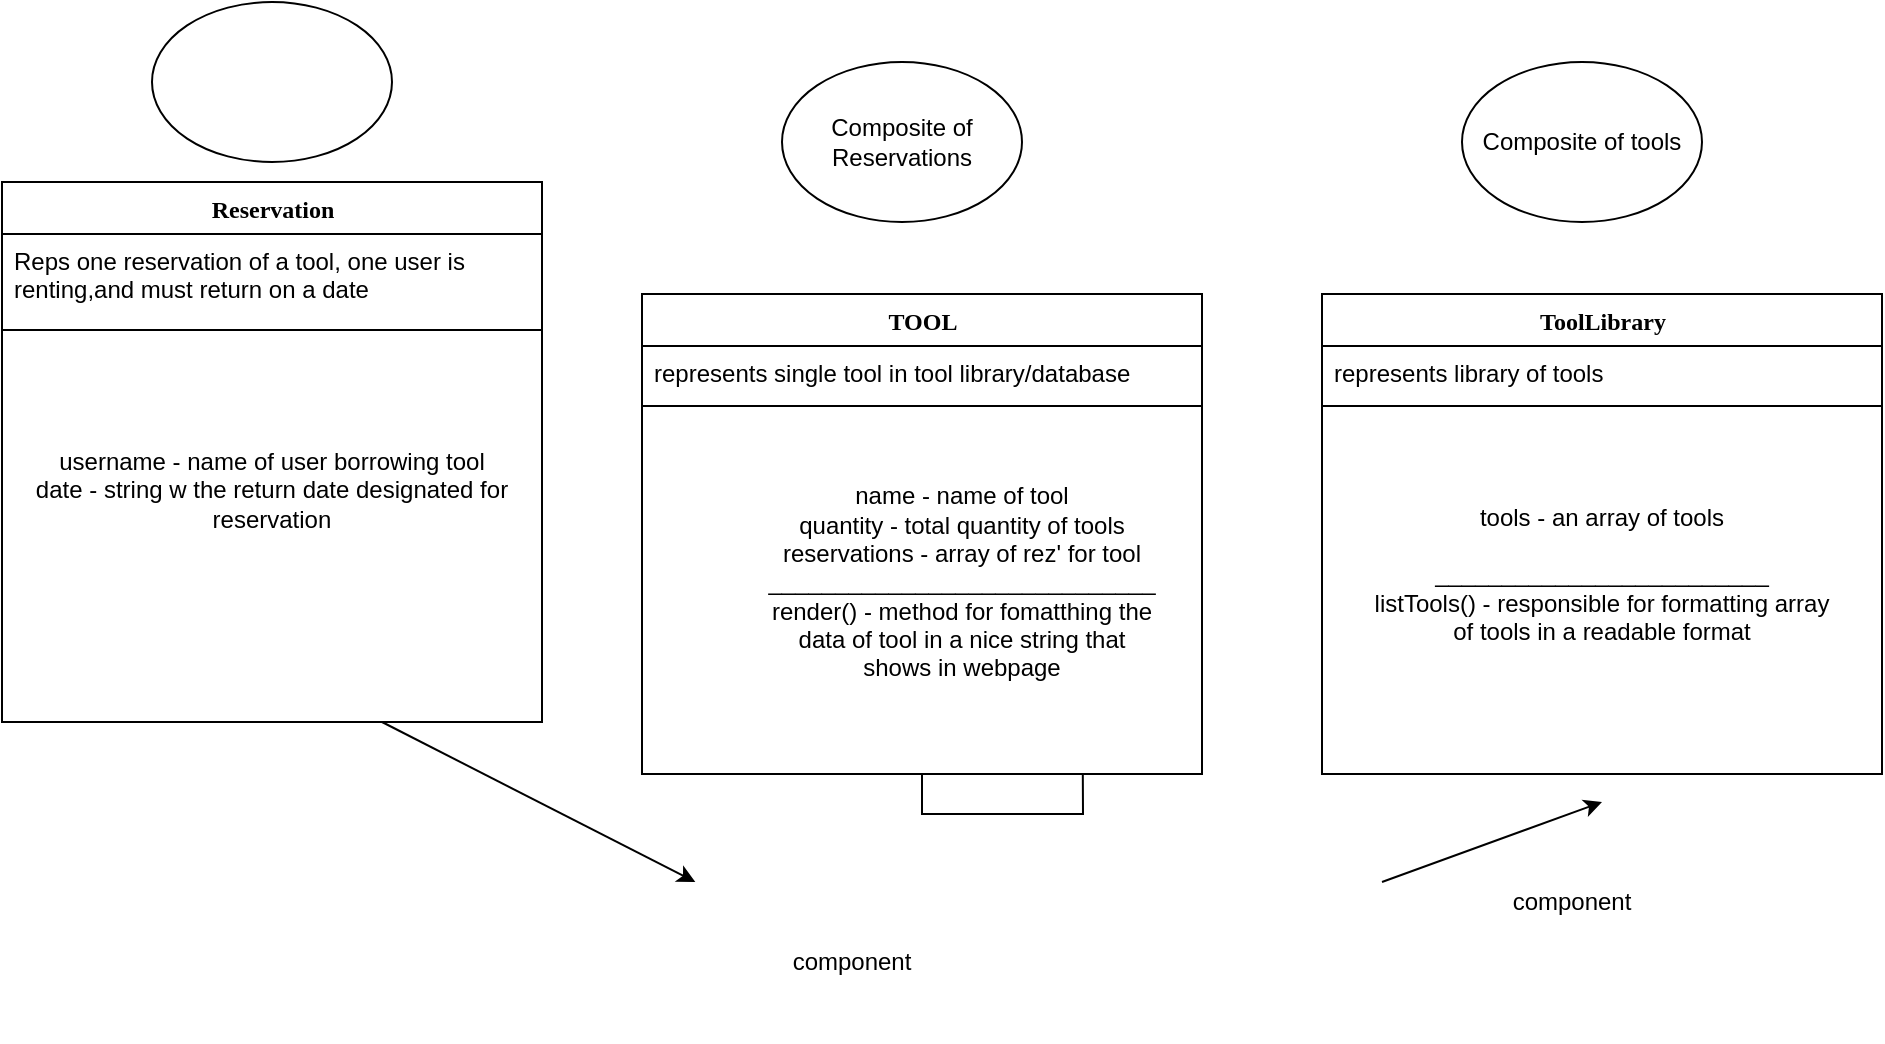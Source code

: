 <mxfile version="14.6.6" type="github">
  <diagram name="Page-1" id="6133507b-19e7-1e82-6fc7-422aa6c4b21f">
    <mxGraphModel dx="1426" dy="670" grid="1" gridSize="10" guides="1" tooltips="1" connect="1" arrows="1" fold="1" page="1" pageScale="1" pageWidth="1100" pageHeight="850" background="none" math="0" shadow="0">
      <root>
        <mxCell id="0" />
        <mxCell id="1" parent="0" />
        <mxCell id="b94bc138ca980ef-13" style="edgeStyle=orthogonalEdgeStyle;rounded=0;html=1;dashed=1;labelBackgroundColor=none;startArrow=none;startFill=0;startSize=8;endArrow=open;endFill=0;endSize=16;fontFamily=Verdana;fontSize=12;" parent="1" source="235556782a83e6d0-1" edge="1">
          <mxGeometry relative="1" as="geometry">
            <Array as="points">
              <mxPoint x="115" y="260" />
              <mxPoint x="240" y="260" />
            </Array>
            <mxPoint x="240" y="336" as="targetPoint" />
          </mxGeometry>
        </mxCell>
        <mxCell id="235556782a83e6d0-1" value="Reservation" style="swimlane;html=1;fontStyle=1;align=center;verticalAlign=top;childLayout=stackLayout;horizontal=1;startSize=26;horizontalStack=0;resizeParent=1;resizeLast=0;collapsible=1;marginBottom=0;swimlaneFillColor=#ffffff;rounded=0;shadow=0;comic=0;labelBackgroundColor=none;strokeWidth=1;fillColor=none;fontFamily=Verdana;fontSize=12" parent="1" vertex="1">
          <mxGeometry x="30" y="110" width="270" height="270" as="geometry" />
        </mxCell>
        <mxCell id="235556782a83e6d0-2" value="Reps one reservation of a tool, one user is renting,and must return on a date " style="text;html=1;strokeColor=none;fillColor=none;align=left;verticalAlign=top;spacingLeft=4;spacingRight=4;whiteSpace=wrap;overflow=hidden;rotatable=0;points=[[0,0.5],[1,0.5]];portConstraint=eastwest;" parent="235556782a83e6d0-1" vertex="1">
          <mxGeometry y="26" width="270" height="44" as="geometry" />
        </mxCell>
        <mxCell id="235556782a83e6d0-6" value="" style="line;html=1;strokeWidth=1;fillColor=none;align=left;verticalAlign=middle;spacingTop=-1;spacingLeft=3;spacingRight=3;rotatable=0;labelPosition=right;points=[];portConstraint=eastwest;" parent="235556782a83e6d0-1" vertex="1">
          <mxGeometry y="70" width="270" height="8" as="geometry" />
        </mxCell>
        <mxCell id="H9A49DeLrnGwZCXKj2Uz-13" value="&lt;div&gt;username - name of user borrowing tool&lt;/div&gt;&lt;div&gt;date - string w the return date designated for &lt;br&gt;&lt;/div&gt;&lt;div&gt;reservation&lt;br&gt;&lt;/div&gt;" style="text;html=1;strokeColor=none;fillColor=none;align=center;verticalAlign=middle;whiteSpace=wrap;rounded=0;" vertex="1" parent="235556782a83e6d0-1">
          <mxGeometry y="78" width="270" height="152" as="geometry" />
        </mxCell>
        <mxCell id="H9A49DeLrnGwZCXKj2Uz-2" style="edgeStyle=orthogonalEdgeStyle;rounded=0;orthogonalLoop=1;jettySize=auto;html=1;" edge="1" parent="1" source="78961159f06e98e8-69">
          <mxGeometry relative="1" as="geometry">
            <mxPoint x="570" y="320" as="targetPoint" />
          </mxGeometry>
        </mxCell>
        <mxCell id="78961159f06e98e8-69" value="TOOL" style="swimlane;html=1;fontStyle=1;align=center;verticalAlign=top;childLayout=stackLayout;horizontal=1;startSize=26;horizontalStack=0;resizeParent=1;resizeLast=0;collapsible=1;marginBottom=0;swimlaneFillColor=#ffffff;rounded=0;shadow=0;comic=0;labelBackgroundColor=none;strokeWidth=1;fillColor=none;fontFamily=Verdana;fontSize=12" parent="1" vertex="1">
          <mxGeometry x="350" y="166" width="280" height="240" as="geometry" />
        </mxCell>
        <mxCell id="78961159f06e98e8-70" value="represents single tool in tool library/database" style="text;html=1;strokeColor=none;fillColor=none;align=left;verticalAlign=top;spacingLeft=4;spacingRight=4;whiteSpace=wrap;overflow=hidden;rotatable=0;points=[[0,0.5],[1,0.5]];portConstraint=eastwest;" parent="78961159f06e98e8-69" vertex="1">
          <mxGeometry y="26" width="280" height="26" as="geometry" />
        </mxCell>
        <mxCell id="78961159f06e98e8-77" value="" style="line;html=1;strokeWidth=1;fillColor=none;align=left;verticalAlign=middle;spacingTop=-1;spacingLeft=3;spacingRight=3;rotatable=0;labelPosition=right;points=[];portConstraint=eastwest;" parent="78961159f06e98e8-69" vertex="1">
          <mxGeometry y="52" width="280" height="8" as="geometry" />
        </mxCell>
        <mxCell id="H9A49DeLrnGwZCXKj2Uz-4" value="&lt;div&gt;name - name of tool&lt;/div&gt;&lt;div&gt;quantity - total quantity of tools &lt;br&gt;&lt;/div&gt;&lt;div&gt;reservations - array of rez&#39; for tool&lt;/div&gt;&lt;div&gt;_____________________________&lt;br&gt;&lt;/div&gt;&lt;div&gt;render() - method for fomatthing the data of tool in a nice string that shows in webpage&lt;br&gt;&lt;/div&gt;" style="text;html=1;strokeColor=none;fillColor=none;align=center;verticalAlign=middle;whiteSpace=wrap;rounded=0;" vertex="1" parent="1">
          <mxGeometry x="410" y="230" width="200" height="160" as="geometry" />
        </mxCell>
        <mxCell id="H9A49DeLrnGwZCXKj2Uz-7" value="ToolLibrary" style="swimlane;html=1;fontStyle=1;align=center;verticalAlign=top;childLayout=stackLayout;horizontal=1;startSize=26;horizontalStack=0;resizeParent=1;resizeLast=0;collapsible=1;marginBottom=0;swimlaneFillColor=#ffffff;rounded=0;shadow=0;comic=0;labelBackgroundColor=none;strokeWidth=1;fillColor=none;fontFamily=Verdana;fontSize=12" vertex="1" parent="1">
          <mxGeometry x="690" y="166" width="280" height="240" as="geometry" />
        </mxCell>
        <mxCell id="H9A49DeLrnGwZCXKj2Uz-8" value="represents library of tools" style="text;html=1;strokeColor=none;fillColor=none;align=left;verticalAlign=top;spacingLeft=4;spacingRight=4;whiteSpace=wrap;overflow=hidden;rotatable=0;points=[[0,0.5],[1,0.5]];portConstraint=eastwest;" vertex="1" parent="H9A49DeLrnGwZCXKj2Uz-7">
          <mxGeometry y="26" width="280" height="26" as="geometry" />
        </mxCell>
        <mxCell id="H9A49DeLrnGwZCXKj2Uz-9" value="" style="line;html=1;strokeWidth=1;fillColor=none;align=left;verticalAlign=middle;spacingTop=-1;spacingLeft=3;spacingRight=3;rotatable=0;labelPosition=right;points=[];portConstraint=eastwest;" vertex="1" parent="H9A49DeLrnGwZCXKj2Uz-7">
          <mxGeometry y="52" width="280" height="8" as="geometry" />
        </mxCell>
        <mxCell id="H9A49DeLrnGwZCXKj2Uz-10" value="&lt;div&gt;tools - an array of tools&lt;br&gt;&lt;/div&gt;&lt;div&gt;&lt;br&gt;&lt;/div&gt;&lt;div&gt;_________________________&lt;/div&gt;&lt;div&gt;listTools() - responsible for formatting array &lt;br&gt;&lt;/div&gt;&lt;div&gt;of tools in a readable format&lt;br&gt;&lt;/div&gt;" style="text;html=1;strokeColor=none;fillColor=none;align=center;verticalAlign=middle;whiteSpace=wrap;rounded=0;" vertex="1" parent="H9A49DeLrnGwZCXKj2Uz-7">
          <mxGeometry y="60" width="280" height="160" as="geometry" />
        </mxCell>
        <mxCell id="H9A49DeLrnGwZCXKj2Uz-14" value="Composite of tools" style="ellipse;whiteSpace=wrap;html=1;" vertex="1" parent="1">
          <mxGeometry x="760" y="50" width="120" height="80" as="geometry" />
        </mxCell>
        <mxCell id="H9A49DeLrnGwZCXKj2Uz-19" value="" style="endArrow=classic;html=1;" edge="1" parent="1" target="H9A49DeLrnGwZCXKj2Uz-20">
          <mxGeometry width="50" height="50" relative="1" as="geometry">
            <mxPoint x="220" y="380" as="sourcePoint" />
            <mxPoint x="340" y="400" as="targetPoint" />
          </mxGeometry>
        </mxCell>
        <mxCell id="H9A49DeLrnGwZCXKj2Uz-20" value="component " style="text;html=1;strokeColor=none;fillColor=none;align=center;verticalAlign=middle;whiteSpace=wrap;rounded=0;" vertex="1" parent="1">
          <mxGeometry x="350" y="460" width="210" height="80" as="geometry" />
        </mxCell>
        <mxCell id="H9A49DeLrnGwZCXKj2Uz-21" value="component " style="text;html=1;strokeColor=none;fillColor=none;align=center;verticalAlign=middle;whiteSpace=wrap;rounded=0;" vertex="1" parent="1">
          <mxGeometry x="710" y="430" width="210" height="80" as="geometry" />
        </mxCell>
        <mxCell id="H9A49DeLrnGwZCXKj2Uz-25" value="" style="endArrow=classic;html=1;" edge="1" parent="1">
          <mxGeometry width="50" height="50" relative="1" as="geometry">
            <mxPoint x="720" y="460" as="sourcePoint" />
            <mxPoint x="830" y="420" as="targetPoint" />
          </mxGeometry>
        </mxCell>
        <mxCell id="H9A49DeLrnGwZCXKj2Uz-26" value="Composite of Reservations" style="ellipse;whiteSpace=wrap;html=1;" vertex="1" parent="1">
          <mxGeometry x="420" y="50" width="120" height="80" as="geometry" />
        </mxCell>
        <mxCell id="H9A49DeLrnGwZCXKj2Uz-27" value="" style="ellipse;whiteSpace=wrap;html=1;" vertex="1" parent="1">
          <mxGeometry x="105" y="20" width="120" height="80" as="geometry" />
        </mxCell>
      </root>
    </mxGraphModel>
  </diagram>
</mxfile>
